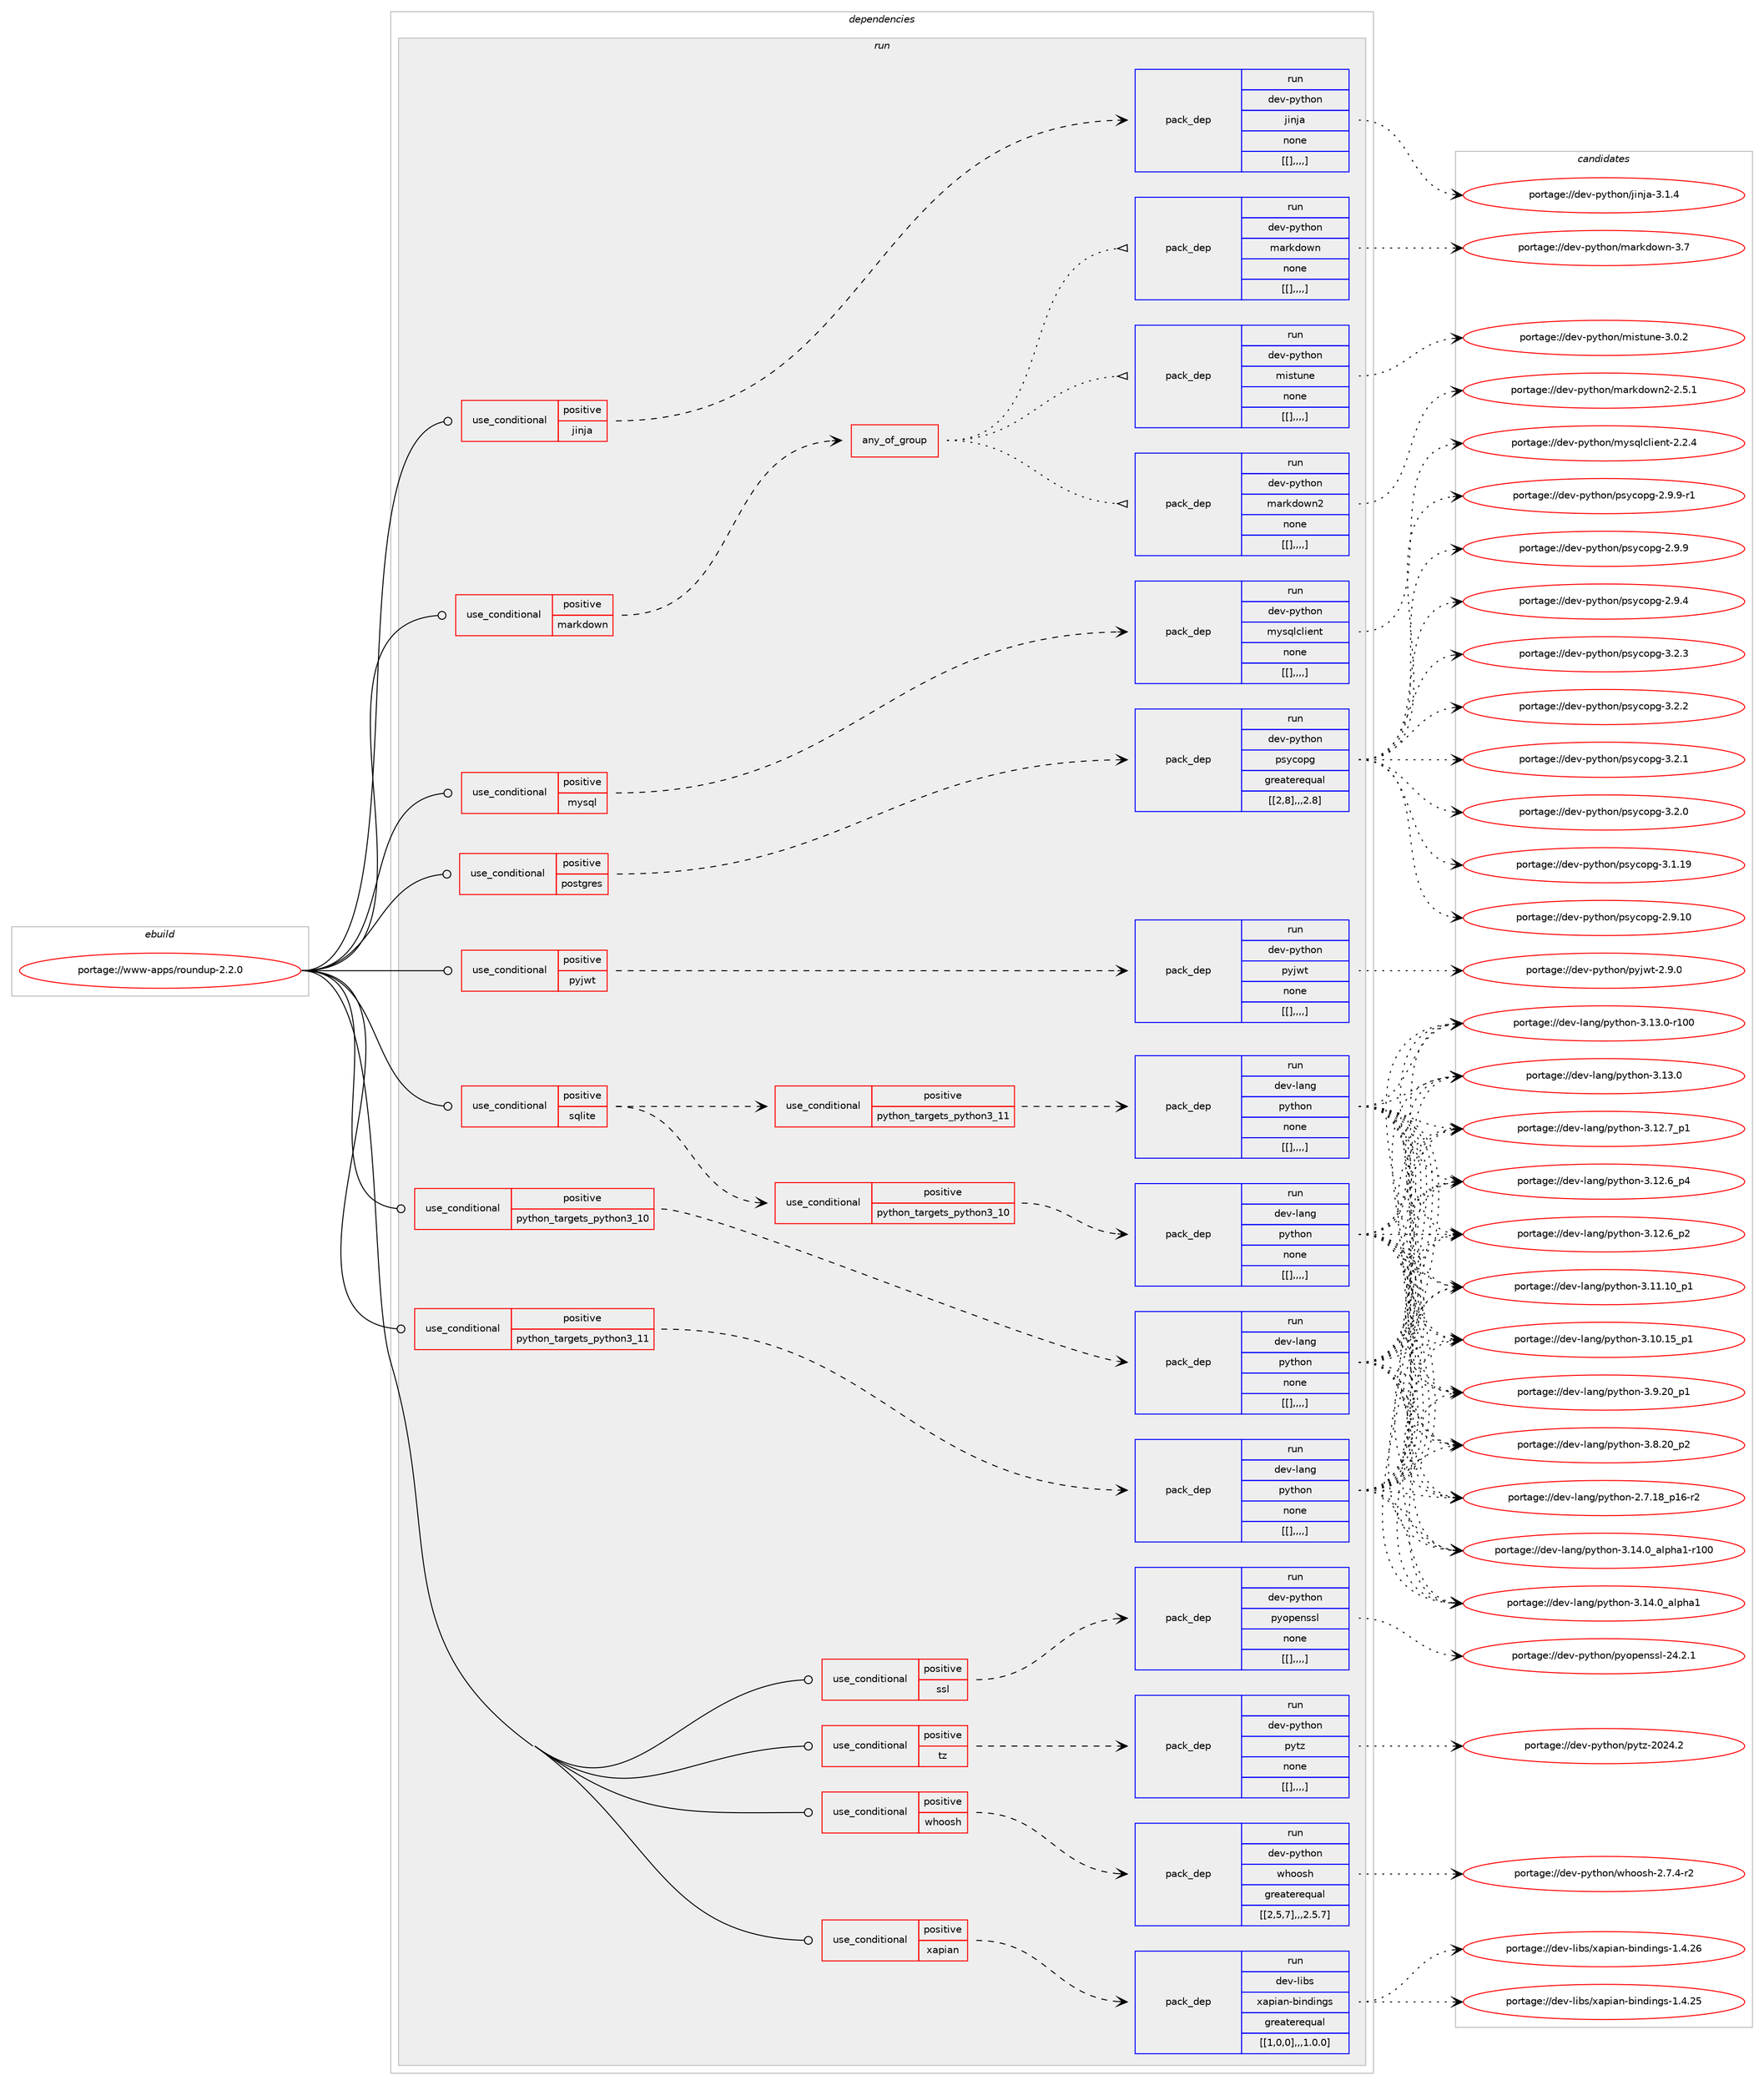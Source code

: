 digraph prolog {

# *************
# Graph options
# *************

newrank=true;
concentrate=true;
compound=true;
graph [rankdir=LR,fontname=Helvetica,fontsize=10,ranksep=1.5];#, ranksep=2.5, nodesep=0.2];
edge  [arrowhead=vee];
node  [fontname=Helvetica,fontsize=10];

# **********
# The ebuild
# **********

subgraph cluster_leftcol {
color=gray;
label=<<i>ebuild</i>>;
id [label="portage://www-apps/roundup-2.2.0", color=red, width=4, href="../www-apps/roundup-2.2.0.svg"];
}

# ****************
# The dependencies
# ****************

subgraph cluster_midcol {
color=gray;
label=<<i>dependencies</i>>;
subgraph cluster_compile {
fillcolor="#eeeeee";
style=filled;
label=<<i>compile</i>>;
}
subgraph cluster_compileandrun {
fillcolor="#eeeeee";
style=filled;
label=<<i>compile and run</i>>;
}
subgraph cluster_run {
fillcolor="#eeeeee";
style=filled;
label=<<i>run</i>>;
subgraph cond126303 {
dependency471755 [label=<<TABLE BORDER="0" CELLBORDER="1" CELLSPACING="0" CELLPADDING="4"><TR><TD ROWSPAN="3" CELLPADDING="10">use_conditional</TD></TR><TR><TD>positive</TD></TR><TR><TD>jinja</TD></TR></TABLE>>, shape=none, color=red];
subgraph pack341910 {
dependency471825 [label=<<TABLE BORDER="0" CELLBORDER="1" CELLSPACING="0" CELLPADDING="4" WIDTH="220"><TR><TD ROWSPAN="6" CELLPADDING="30">pack_dep</TD></TR><TR><TD WIDTH="110">run</TD></TR><TR><TD>dev-python</TD></TR><TR><TD>jinja</TD></TR><TR><TD>none</TD></TR><TR><TD>[[],,,,]</TD></TR></TABLE>>, shape=none, color=blue];
}
dependency471755:e -> dependency471825:w [weight=20,style="dashed",arrowhead="vee"];
}
id:e -> dependency471755:w [weight=20,style="solid",arrowhead="odot"];
subgraph cond126322 {
dependency471831 [label=<<TABLE BORDER="0" CELLBORDER="1" CELLSPACING="0" CELLPADDING="4"><TR><TD ROWSPAN="3" CELLPADDING="10">use_conditional</TD></TR><TR><TD>positive</TD></TR><TR><TD>markdown</TD></TR></TABLE>>, shape=none, color=red];
subgraph any3356 {
dependency471851 [label=<<TABLE BORDER="0" CELLBORDER="1" CELLSPACING="0" CELLPADDING="4"><TR><TD CELLPADDING="10">any_of_group</TD></TR></TABLE>>, shape=none, color=red];subgraph pack341973 {
dependency471871 [label=<<TABLE BORDER="0" CELLBORDER="1" CELLSPACING="0" CELLPADDING="4" WIDTH="220"><TR><TD ROWSPAN="6" CELLPADDING="30">pack_dep</TD></TR><TR><TD WIDTH="110">run</TD></TR><TR><TD>dev-python</TD></TR><TR><TD>markdown</TD></TR><TR><TD>none</TD></TR><TR><TD>[[],,,,]</TD></TR></TABLE>>, shape=none, color=blue];
}
dependency471851:e -> dependency471871:w [weight=20,style="dotted",arrowhead="oinv"];
subgraph pack341986 {
dependency471923 [label=<<TABLE BORDER="0" CELLBORDER="1" CELLSPACING="0" CELLPADDING="4" WIDTH="220"><TR><TD ROWSPAN="6" CELLPADDING="30">pack_dep</TD></TR><TR><TD WIDTH="110">run</TD></TR><TR><TD>dev-python</TD></TR><TR><TD>markdown2</TD></TR><TR><TD>none</TD></TR><TR><TD>[[],,,,]</TD></TR></TABLE>>, shape=none, color=blue];
}
dependency471851:e -> dependency471923:w [weight=20,style="dotted",arrowhead="oinv"];
subgraph pack342029 {
dependency471943 [label=<<TABLE BORDER="0" CELLBORDER="1" CELLSPACING="0" CELLPADDING="4" WIDTH="220"><TR><TD ROWSPAN="6" CELLPADDING="30">pack_dep</TD></TR><TR><TD WIDTH="110">run</TD></TR><TR><TD>dev-python</TD></TR><TR><TD>mistune</TD></TR><TR><TD>none</TD></TR><TR><TD>[[],,,,]</TD></TR></TABLE>>, shape=none, color=blue];
}
dependency471851:e -> dependency471943:w [weight=20,style="dotted",arrowhead="oinv"];
}
dependency471831:e -> dependency471851:w [weight=20,style="dashed",arrowhead="vee"];
}
id:e -> dependency471831:w [weight=20,style="solid",arrowhead="odot"];
subgraph cond126351 {
dependency471987 [label=<<TABLE BORDER="0" CELLBORDER="1" CELLSPACING="0" CELLPADDING="4"><TR><TD ROWSPAN="3" CELLPADDING="10">use_conditional</TD></TR><TR><TD>positive</TD></TR><TR><TD>mysql</TD></TR></TABLE>>, shape=none, color=red];
subgraph pack342086 {
dependency472045 [label=<<TABLE BORDER="0" CELLBORDER="1" CELLSPACING="0" CELLPADDING="4" WIDTH="220"><TR><TD ROWSPAN="6" CELLPADDING="30">pack_dep</TD></TR><TR><TD WIDTH="110">run</TD></TR><TR><TD>dev-python</TD></TR><TR><TD>mysqlclient</TD></TR><TR><TD>none</TD></TR><TR><TD>[[],,,,]</TD></TR></TABLE>>, shape=none, color=blue];
}
dependency471987:e -> dependency472045:w [weight=20,style="dashed",arrowhead="vee"];
}
id:e -> dependency471987:w [weight=20,style="solid",arrowhead="odot"];
subgraph cond126366 {
dependency472069 [label=<<TABLE BORDER="0" CELLBORDER="1" CELLSPACING="0" CELLPADDING="4"><TR><TD ROWSPAN="3" CELLPADDING="10">use_conditional</TD></TR><TR><TD>positive</TD></TR><TR><TD>postgres</TD></TR></TABLE>>, shape=none, color=red];
subgraph pack342136 {
dependency472087 [label=<<TABLE BORDER="0" CELLBORDER="1" CELLSPACING="0" CELLPADDING="4" WIDTH="220"><TR><TD ROWSPAN="6" CELLPADDING="30">pack_dep</TD></TR><TR><TD WIDTH="110">run</TD></TR><TR><TD>dev-python</TD></TR><TR><TD>psycopg</TD></TR><TR><TD>greaterequal</TD></TR><TR><TD>[[2,8],,,2.8]</TD></TR></TABLE>>, shape=none, color=blue];
}
dependency472069:e -> dependency472087:w [weight=20,style="dashed",arrowhead="vee"];
}
id:e -> dependency472069:w [weight=20,style="solid",arrowhead="odot"];
subgraph cond126374 {
dependency472118 [label=<<TABLE BORDER="0" CELLBORDER="1" CELLSPACING="0" CELLPADDING="4"><TR><TD ROWSPAN="3" CELLPADDING="10">use_conditional</TD></TR><TR><TD>positive</TD></TR><TR><TD>pyjwt</TD></TR></TABLE>>, shape=none, color=red];
subgraph pack342171 {
dependency472120 [label=<<TABLE BORDER="0" CELLBORDER="1" CELLSPACING="0" CELLPADDING="4" WIDTH="220"><TR><TD ROWSPAN="6" CELLPADDING="30">pack_dep</TD></TR><TR><TD WIDTH="110">run</TD></TR><TR><TD>dev-python</TD></TR><TR><TD>pyjwt</TD></TR><TR><TD>none</TD></TR><TR><TD>[[],,,,]</TD></TR></TABLE>>, shape=none, color=blue];
}
dependency472118:e -> dependency472120:w [weight=20,style="dashed",arrowhead="vee"];
}
id:e -> dependency472118:w [weight=20,style="solid",arrowhead="odot"];
subgraph cond126392 {
dependency472161 [label=<<TABLE BORDER="0" CELLBORDER="1" CELLSPACING="0" CELLPADDING="4"><TR><TD ROWSPAN="3" CELLPADDING="10">use_conditional</TD></TR><TR><TD>positive</TD></TR><TR><TD>python_targets_python3_10</TD></TR></TABLE>>, shape=none, color=red];
subgraph pack342228 {
dependency472201 [label=<<TABLE BORDER="0" CELLBORDER="1" CELLSPACING="0" CELLPADDING="4" WIDTH="220"><TR><TD ROWSPAN="6" CELLPADDING="30">pack_dep</TD></TR><TR><TD WIDTH="110">run</TD></TR><TR><TD>dev-lang</TD></TR><TR><TD>python</TD></TR><TR><TD>none</TD></TR><TR><TD>[[],,,,]</TD></TR></TABLE>>, shape=none, color=blue];
}
dependency472161:e -> dependency472201:w [weight=20,style="dashed",arrowhead="vee"];
}
id:e -> dependency472161:w [weight=20,style="solid",arrowhead="odot"];
subgraph cond126411 {
dependency472305 [label=<<TABLE BORDER="0" CELLBORDER="1" CELLSPACING="0" CELLPADDING="4"><TR><TD ROWSPAN="3" CELLPADDING="10">use_conditional</TD></TR><TR><TD>positive</TD></TR><TR><TD>python_targets_python3_11</TD></TR></TABLE>>, shape=none, color=red];
subgraph pack342325 {
dependency472342 [label=<<TABLE BORDER="0" CELLBORDER="1" CELLSPACING="0" CELLPADDING="4" WIDTH="220"><TR><TD ROWSPAN="6" CELLPADDING="30">pack_dep</TD></TR><TR><TD WIDTH="110">run</TD></TR><TR><TD>dev-lang</TD></TR><TR><TD>python</TD></TR><TR><TD>none</TD></TR><TR><TD>[[],,,,]</TD></TR></TABLE>>, shape=none, color=blue];
}
dependency472305:e -> dependency472342:w [weight=20,style="dashed",arrowhead="vee"];
}
id:e -> dependency472305:w [weight=20,style="solid",arrowhead="odot"];
subgraph cond126452 {
dependency472424 [label=<<TABLE BORDER="0" CELLBORDER="1" CELLSPACING="0" CELLPADDING="4"><TR><TD ROWSPAN="3" CELLPADDING="10">use_conditional</TD></TR><TR><TD>positive</TD></TR><TR><TD>sqlite</TD></TR></TABLE>>, shape=none, color=red];
subgraph cond126464 {
dependency472462 [label=<<TABLE BORDER="0" CELLBORDER="1" CELLSPACING="0" CELLPADDING="4"><TR><TD ROWSPAN="3" CELLPADDING="10">use_conditional</TD></TR><TR><TD>positive</TD></TR><TR><TD>python_targets_python3_10</TD></TR></TABLE>>, shape=none, color=red];
subgraph pack342425 {
dependency472498 [label=<<TABLE BORDER="0" CELLBORDER="1" CELLSPACING="0" CELLPADDING="4" WIDTH="220"><TR><TD ROWSPAN="6" CELLPADDING="30">pack_dep</TD></TR><TR><TD WIDTH="110">run</TD></TR><TR><TD>dev-lang</TD></TR><TR><TD>python</TD></TR><TR><TD>none</TD></TR><TR><TD>[[],,,,]</TD></TR></TABLE>>, shape=none, color=blue];
}
dependency472462:e -> dependency472498:w [weight=20,style="dashed",arrowhead="vee"];
}
dependency472424:e -> dependency472462:w [weight=20,style="dashed",arrowhead="vee"];
subgraph cond126489 {
dependency472557 [label=<<TABLE BORDER="0" CELLBORDER="1" CELLSPACING="0" CELLPADDING="4"><TR><TD ROWSPAN="3" CELLPADDING="10">use_conditional</TD></TR><TR><TD>positive</TD></TR><TR><TD>python_targets_python3_11</TD></TR></TABLE>>, shape=none, color=red];
subgraph pack342500 {
dependency472589 [label=<<TABLE BORDER="0" CELLBORDER="1" CELLSPACING="0" CELLPADDING="4" WIDTH="220"><TR><TD ROWSPAN="6" CELLPADDING="30">pack_dep</TD></TR><TR><TD WIDTH="110">run</TD></TR><TR><TD>dev-lang</TD></TR><TR><TD>python</TD></TR><TR><TD>none</TD></TR><TR><TD>[[],,,,]</TD></TR></TABLE>>, shape=none, color=blue];
}
dependency472557:e -> dependency472589:w [weight=20,style="dashed",arrowhead="vee"];
}
dependency472424:e -> dependency472557:w [weight=20,style="dashed",arrowhead="vee"];
}
id:e -> dependency472424:w [weight=20,style="solid",arrowhead="odot"];
subgraph cond126504 {
dependency472635 [label=<<TABLE BORDER="0" CELLBORDER="1" CELLSPACING="0" CELLPADDING="4"><TR><TD ROWSPAN="3" CELLPADDING="10">use_conditional</TD></TR><TR><TD>positive</TD></TR><TR><TD>ssl</TD></TR></TABLE>>, shape=none, color=red];
subgraph pack342569 {
dependency472698 [label=<<TABLE BORDER="0" CELLBORDER="1" CELLSPACING="0" CELLPADDING="4" WIDTH="220"><TR><TD ROWSPAN="6" CELLPADDING="30">pack_dep</TD></TR><TR><TD WIDTH="110">run</TD></TR><TR><TD>dev-python</TD></TR><TR><TD>pyopenssl</TD></TR><TR><TD>none</TD></TR><TR><TD>[[],,,,]</TD></TR></TABLE>>, shape=none, color=blue];
}
dependency472635:e -> dependency472698:w [weight=20,style="dashed",arrowhead="vee"];
}
id:e -> dependency472635:w [weight=20,style="solid",arrowhead="odot"];
subgraph cond126529 {
dependency472725 [label=<<TABLE BORDER="0" CELLBORDER="1" CELLSPACING="0" CELLPADDING="4"><TR><TD ROWSPAN="3" CELLPADDING="10">use_conditional</TD></TR><TR><TD>positive</TD></TR><TR><TD>tz</TD></TR></TABLE>>, shape=none, color=red];
subgraph pack342624 {
dependency472770 [label=<<TABLE BORDER="0" CELLBORDER="1" CELLSPACING="0" CELLPADDING="4" WIDTH="220"><TR><TD ROWSPAN="6" CELLPADDING="30">pack_dep</TD></TR><TR><TD WIDTH="110">run</TD></TR><TR><TD>dev-python</TD></TR><TR><TD>pytz</TD></TR><TR><TD>none</TD></TR><TR><TD>[[],,,,]</TD></TR></TABLE>>, shape=none, color=blue];
}
dependency472725:e -> dependency472770:w [weight=20,style="dashed",arrowhead="vee"];
}
id:e -> dependency472725:w [weight=20,style="solid",arrowhead="odot"];
subgraph cond126560 {
dependency472858 [label=<<TABLE BORDER="0" CELLBORDER="1" CELLSPACING="0" CELLPADDING="4"><TR><TD ROWSPAN="3" CELLPADDING="10">use_conditional</TD></TR><TR><TD>positive</TD></TR><TR><TD>whoosh</TD></TR></TABLE>>, shape=none, color=red];
subgraph pack342717 {
dependency472931 [label=<<TABLE BORDER="0" CELLBORDER="1" CELLSPACING="0" CELLPADDING="4" WIDTH="220"><TR><TD ROWSPAN="6" CELLPADDING="30">pack_dep</TD></TR><TR><TD WIDTH="110">run</TD></TR><TR><TD>dev-python</TD></TR><TR><TD>whoosh</TD></TR><TR><TD>greaterequal</TD></TR><TR><TD>[[2,5,7],,,2.5.7]</TD></TR></TABLE>>, shape=none, color=blue];
}
dependency472858:e -> dependency472931:w [weight=20,style="dashed",arrowhead="vee"];
}
id:e -> dependency472858:w [weight=20,style="solid",arrowhead="odot"];
subgraph cond126622 {
dependency472987 [label=<<TABLE BORDER="0" CELLBORDER="1" CELLSPACING="0" CELLPADDING="4"><TR><TD ROWSPAN="3" CELLPADDING="10">use_conditional</TD></TR><TR><TD>positive</TD></TR><TR><TD>xapian</TD></TR></TABLE>>, shape=none, color=red];
subgraph pack342793 {
dependency473011 [label=<<TABLE BORDER="0" CELLBORDER="1" CELLSPACING="0" CELLPADDING="4" WIDTH="220"><TR><TD ROWSPAN="6" CELLPADDING="30">pack_dep</TD></TR><TR><TD WIDTH="110">run</TD></TR><TR><TD>dev-libs</TD></TR><TR><TD>xapian-bindings</TD></TR><TR><TD>greaterequal</TD></TR><TR><TD>[[1,0,0],,,1.0.0]</TD></TR></TABLE>>, shape=none, color=blue];
}
dependency472987:e -> dependency473011:w [weight=20,style="dashed",arrowhead="vee"];
}
id:e -> dependency472987:w [weight=20,style="solid",arrowhead="odot"];
}
}

# **************
# The candidates
# **************

subgraph cluster_choices {
rank=same;
color=gray;
label=<<i>candidates</i>>;

subgraph choice342101 {
color=black;
nodesep=1;
choice100101118451121211161041111104710610511010697455146494652 [label="portage://dev-python/jinja-3.1.4", color=red, width=4,href="../dev-python/jinja-3.1.4.svg"];
dependency471825:e -> choice100101118451121211161041111104710610511010697455146494652:w [style=dotted,weight="100"];
}
subgraph choice342102 {
color=black;
nodesep=1;
choice10010111845112121116104111110471099711410710011111911045514655 [label="portage://dev-python/markdown-3.7", color=red, width=4,href="../dev-python/markdown-3.7.svg"];
dependency471871:e -> choice10010111845112121116104111110471099711410710011111911045514655:w [style=dotted,weight="100"];
}
subgraph choice342111 {
color=black;
nodesep=1;
choice10010111845112121116104111110471099711410710011111911050455046534649 [label="portage://dev-python/markdown2-2.5.1", color=red, width=4,href="../dev-python/markdown2-2.5.1.svg"];
dependency471923:e -> choice10010111845112121116104111110471099711410710011111911050455046534649:w [style=dotted,weight="100"];
}
subgraph choice342112 {
color=black;
nodesep=1;
choice1001011184511212111610411111047109105115116117110101455146484650 [label="portage://dev-python/mistune-3.0.2", color=red, width=4,href="../dev-python/mistune-3.0.2.svg"];
dependency471943:e -> choice1001011184511212111610411111047109105115116117110101455146484650:w [style=dotted,weight="100"];
}
subgraph choice342116 {
color=black;
nodesep=1;
choice100101118451121211161041111104710912111511310899108105101110116455046504652 [label="portage://dev-python/mysqlclient-2.2.4", color=red, width=4,href="../dev-python/mysqlclient-2.2.4.svg"];
dependency472045:e -> choice100101118451121211161041111104710912111511310899108105101110116455046504652:w [style=dotted,weight="100"];
}
subgraph choice342117 {
color=black;
nodesep=1;
choice100101118451121211161041111104711211512199111112103455146504651 [label="portage://dev-python/psycopg-3.2.3", color=red, width=4,href="../dev-python/psycopg-3.2.3.svg"];
choice100101118451121211161041111104711211512199111112103455146504650 [label="portage://dev-python/psycopg-3.2.2", color=red, width=4,href="../dev-python/psycopg-3.2.2.svg"];
choice100101118451121211161041111104711211512199111112103455146504649 [label="portage://dev-python/psycopg-3.2.1", color=red, width=4,href="../dev-python/psycopg-3.2.1.svg"];
choice100101118451121211161041111104711211512199111112103455146504648 [label="portage://dev-python/psycopg-3.2.0", color=red, width=4,href="../dev-python/psycopg-3.2.0.svg"];
choice10010111845112121116104111110471121151219911111210345514649464957 [label="portage://dev-python/psycopg-3.1.19", color=red, width=4,href="../dev-python/psycopg-3.1.19.svg"];
choice10010111845112121116104111110471121151219911111210345504657464948 [label="portage://dev-python/psycopg-2.9.10", color=red, width=4,href="../dev-python/psycopg-2.9.10.svg"];
choice1001011184511212111610411111047112115121991111121034550465746574511449 [label="portage://dev-python/psycopg-2.9.9-r1", color=red, width=4,href="../dev-python/psycopg-2.9.9-r1.svg"];
choice100101118451121211161041111104711211512199111112103455046574657 [label="portage://dev-python/psycopg-2.9.9", color=red, width=4,href="../dev-python/psycopg-2.9.9.svg"];
choice100101118451121211161041111104711211512199111112103455046574652 [label="portage://dev-python/psycopg-2.9.4", color=red, width=4,href="../dev-python/psycopg-2.9.4.svg"];
dependency472087:e -> choice100101118451121211161041111104711211512199111112103455146504651:w [style=dotted,weight="100"];
dependency472087:e -> choice100101118451121211161041111104711211512199111112103455146504650:w [style=dotted,weight="100"];
dependency472087:e -> choice100101118451121211161041111104711211512199111112103455146504649:w [style=dotted,weight="100"];
dependency472087:e -> choice100101118451121211161041111104711211512199111112103455146504648:w [style=dotted,weight="100"];
dependency472087:e -> choice10010111845112121116104111110471121151219911111210345514649464957:w [style=dotted,weight="100"];
dependency472087:e -> choice10010111845112121116104111110471121151219911111210345504657464948:w [style=dotted,weight="100"];
dependency472087:e -> choice1001011184511212111610411111047112115121991111121034550465746574511449:w [style=dotted,weight="100"];
dependency472087:e -> choice100101118451121211161041111104711211512199111112103455046574657:w [style=dotted,weight="100"];
dependency472087:e -> choice100101118451121211161041111104711211512199111112103455046574652:w [style=dotted,weight="100"];
}
subgraph choice342126 {
color=black;
nodesep=1;
choice1001011184511212111610411111047112121106119116455046574648 [label="portage://dev-python/pyjwt-2.9.0", color=red, width=4,href="../dev-python/pyjwt-2.9.0.svg"];
dependency472120:e -> choice1001011184511212111610411111047112121106119116455046574648:w [style=dotted,weight="100"];
}
subgraph choice342128 {
color=black;
nodesep=1;
choice100101118451089711010347112121116104111110455146495246489597108112104974945114494848 [label="portage://dev-lang/python-3.14.0_alpha1-r100", color=red, width=4,href="../dev-lang/python-3.14.0_alpha1-r100.svg"];
choice1001011184510897110103471121211161041111104551464952464895971081121049749 [label="portage://dev-lang/python-3.14.0_alpha1", color=red, width=4,href="../dev-lang/python-3.14.0_alpha1.svg"];
choice1001011184510897110103471121211161041111104551464951464845114494848 [label="portage://dev-lang/python-3.13.0-r100", color=red, width=4,href="../dev-lang/python-3.13.0-r100.svg"];
choice10010111845108971101034711212111610411111045514649514648 [label="portage://dev-lang/python-3.13.0", color=red, width=4,href="../dev-lang/python-3.13.0.svg"];
choice100101118451089711010347112121116104111110455146495046559511249 [label="portage://dev-lang/python-3.12.7_p1", color=red, width=4,href="../dev-lang/python-3.12.7_p1.svg"];
choice100101118451089711010347112121116104111110455146495046549511252 [label="portage://dev-lang/python-3.12.6_p4", color=red, width=4,href="../dev-lang/python-3.12.6_p4.svg"];
choice100101118451089711010347112121116104111110455146495046549511250 [label="portage://dev-lang/python-3.12.6_p2", color=red, width=4,href="../dev-lang/python-3.12.6_p2.svg"];
choice10010111845108971101034711212111610411111045514649494649489511249 [label="portage://dev-lang/python-3.11.10_p1", color=red, width=4,href="../dev-lang/python-3.11.10_p1.svg"];
choice10010111845108971101034711212111610411111045514649484649539511249 [label="portage://dev-lang/python-3.10.15_p1", color=red, width=4,href="../dev-lang/python-3.10.15_p1.svg"];
choice100101118451089711010347112121116104111110455146574650489511249 [label="portage://dev-lang/python-3.9.20_p1", color=red, width=4,href="../dev-lang/python-3.9.20_p1.svg"];
choice100101118451089711010347112121116104111110455146564650489511250 [label="portage://dev-lang/python-3.8.20_p2", color=red, width=4,href="../dev-lang/python-3.8.20_p2.svg"];
choice100101118451089711010347112121116104111110455046554649569511249544511450 [label="portage://dev-lang/python-2.7.18_p16-r2", color=red, width=4,href="../dev-lang/python-2.7.18_p16-r2.svg"];
dependency472201:e -> choice100101118451089711010347112121116104111110455146495246489597108112104974945114494848:w [style=dotted,weight="100"];
dependency472201:e -> choice1001011184510897110103471121211161041111104551464952464895971081121049749:w [style=dotted,weight="100"];
dependency472201:e -> choice1001011184510897110103471121211161041111104551464951464845114494848:w [style=dotted,weight="100"];
dependency472201:e -> choice10010111845108971101034711212111610411111045514649514648:w [style=dotted,weight="100"];
dependency472201:e -> choice100101118451089711010347112121116104111110455146495046559511249:w [style=dotted,weight="100"];
dependency472201:e -> choice100101118451089711010347112121116104111110455146495046549511252:w [style=dotted,weight="100"];
dependency472201:e -> choice100101118451089711010347112121116104111110455146495046549511250:w [style=dotted,weight="100"];
dependency472201:e -> choice10010111845108971101034711212111610411111045514649494649489511249:w [style=dotted,weight="100"];
dependency472201:e -> choice10010111845108971101034711212111610411111045514649484649539511249:w [style=dotted,weight="100"];
dependency472201:e -> choice100101118451089711010347112121116104111110455146574650489511249:w [style=dotted,weight="100"];
dependency472201:e -> choice100101118451089711010347112121116104111110455146564650489511250:w [style=dotted,weight="100"];
dependency472201:e -> choice100101118451089711010347112121116104111110455046554649569511249544511450:w [style=dotted,weight="100"];
}
subgraph choice342134 {
color=black;
nodesep=1;
choice100101118451089711010347112121116104111110455146495246489597108112104974945114494848 [label="portage://dev-lang/python-3.14.0_alpha1-r100", color=red, width=4,href="../dev-lang/python-3.14.0_alpha1-r100.svg"];
choice1001011184510897110103471121211161041111104551464952464895971081121049749 [label="portage://dev-lang/python-3.14.0_alpha1", color=red, width=4,href="../dev-lang/python-3.14.0_alpha1.svg"];
choice1001011184510897110103471121211161041111104551464951464845114494848 [label="portage://dev-lang/python-3.13.0-r100", color=red, width=4,href="../dev-lang/python-3.13.0-r100.svg"];
choice10010111845108971101034711212111610411111045514649514648 [label="portage://dev-lang/python-3.13.0", color=red, width=4,href="../dev-lang/python-3.13.0.svg"];
choice100101118451089711010347112121116104111110455146495046559511249 [label="portage://dev-lang/python-3.12.7_p1", color=red, width=4,href="../dev-lang/python-3.12.7_p1.svg"];
choice100101118451089711010347112121116104111110455146495046549511252 [label="portage://dev-lang/python-3.12.6_p4", color=red, width=4,href="../dev-lang/python-3.12.6_p4.svg"];
choice100101118451089711010347112121116104111110455146495046549511250 [label="portage://dev-lang/python-3.12.6_p2", color=red, width=4,href="../dev-lang/python-3.12.6_p2.svg"];
choice10010111845108971101034711212111610411111045514649494649489511249 [label="portage://dev-lang/python-3.11.10_p1", color=red, width=4,href="../dev-lang/python-3.11.10_p1.svg"];
choice10010111845108971101034711212111610411111045514649484649539511249 [label="portage://dev-lang/python-3.10.15_p1", color=red, width=4,href="../dev-lang/python-3.10.15_p1.svg"];
choice100101118451089711010347112121116104111110455146574650489511249 [label="portage://dev-lang/python-3.9.20_p1", color=red, width=4,href="../dev-lang/python-3.9.20_p1.svg"];
choice100101118451089711010347112121116104111110455146564650489511250 [label="portage://dev-lang/python-3.8.20_p2", color=red, width=4,href="../dev-lang/python-3.8.20_p2.svg"];
choice100101118451089711010347112121116104111110455046554649569511249544511450 [label="portage://dev-lang/python-2.7.18_p16-r2", color=red, width=4,href="../dev-lang/python-2.7.18_p16-r2.svg"];
dependency472342:e -> choice100101118451089711010347112121116104111110455146495246489597108112104974945114494848:w [style=dotted,weight="100"];
dependency472342:e -> choice1001011184510897110103471121211161041111104551464952464895971081121049749:w [style=dotted,weight="100"];
dependency472342:e -> choice1001011184510897110103471121211161041111104551464951464845114494848:w [style=dotted,weight="100"];
dependency472342:e -> choice10010111845108971101034711212111610411111045514649514648:w [style=dotted,weight="100"];
dependency472342:e -> choice100101118451089711010347112121116104111110455146495046559511249:w [style=dotted,weight="100"];
dependency472342:e -> choice100101118451089711010347112121116104111110455146495046549511252:w [style=dotted,weight="100"];
dependency472342:e -> choice100101118451089711010347112121116104111110455146495046549511250:w [style=dotted,weight="100"];
dependency472342:e -> choice10010111845108971101034711212111610411111045514649494649489511249:w [style=dotted,weight="100"];
dependency472342:e -> choice10010111845108971101034711212111610411111045514649484649539511249:w [style=dotted,weight="100"];
dependency472342:e -> choice100101118451089711010347112121116104111110455146574650489511249:w [style=dotted,weight="100"];
dependency472342:e -> choice100101118451089711010347112121116104111110455146564650489511250:w [style=dotted,weight="100"];
dependency472342:e -> choice100101118451089711010347112121116104111110455046554649569511249544511450:w [style=dotted,weight="100"];
}
subgraph choice342138 {
color=black;
nodesep=1;
choice100101118451089711010347112121116104111110455146495246489597108112104974945114494848 [label="portage://dev-lang/python-3.14.0_alpha1-r100", color=red, width=4,href="../dev-lang/python-3.14.0_alpha1-r100.svg"];
choice1001011184510897110103471121211161041111104551464952464895971081121049749 [label="portage://dev-lang/python-3.14.0_alpha1", color=red, width=4,href="../dev-lang/python-3.14.0_alpha1.svg"];
choice1001011184510897110103471121211161041111104551464951464845114494848 [label="portage://dev-lang/python-3.13.0-r100", color=red, width=4,href="../dev-lang/python-3.13.0-r100.svg"];
choice10010111845108971101034711212111610411111045514649514648 [label="portage://dev-lang/python-3.13.0", color=red, width=4,href="../dev-lang/python-3.13.0.svg"];
choice100101118451089711010347112121116104111110455146495046559511249 [label="portage://dev-lang/python-3.12.7_p1", color=red, width=4,href="../dev-lang/python-3.12.7_p1.svg"];
choice100101118451089711010347112121116104111110455146495046549511252 [label="portage://dev-lang/python-3.12.6_p4", color=red, width=4,href="../dev-lang/python-3.12.6_p4.svg"];
choice100101118451089711010347112121116104111110455146495046549511250 [label="portage://dev-lang/python-3.12.6_p2", color=red, width=4,href="../dev-lang/python-3.12.6_p2.svg"];
choice10010111845108971101034711212111610411111045514649494649489511249 [label="portage://dev-lang/python-3.11.10_p1", color=red, width=4,href="../dev-lang/python-3.11.10_p1.svg"];
choice10010111845108971101034711212111610411111045514649484649539511249 [label="portage://dev-lang/python-3.10.15_p1", color=red, width=4,href="../dev-lang/python-3.10.15_p1.svg"];
choice100101118451089711010347112121116104111110455146574650489511249 [label="portage://dev-lang/python-3.9.20_p1", color=red, width=4,href="../dev-lang/python-3.9.20_p1.svg"];
choice100101118451089711010347112121116104111110455146564650489511250 [label="portage://dev-lang/python-3.8.20_p2", color=red, width=4,href="../dev-lang/python-3.8.20_p2.svg"];
choice100101118451089711010347112121116104111110455046554649569511249544511450 [label="portage://dev-lang/python-2.7.18_p16-r2", color=red, width=4,href="../dev-lang/python-2.7.18_p16-r2.svg"];
dependency472498:e -> choice100101118451089711010347112121116104111110455146495246489597108112104974945114494848:w [style=dotted,weight="100"];
dependency472498:e -> choice1001011184510897110103471121211161041111104551464952464895971081121049749:w [style=dotted,weight="100"];
dependency472498:e -> choice1001011184510897110103471121211161041111104551464951464845114494848:w [style=dotted,weight="100"];
dependency472498:e -> choice10010111845108971101034711212111610411111045514649514648:w [style=dotted,weight="100"];
dependency472498:e -> choice100101118451089711010347112121116104111110455146495046559511249:w [style=dotted,weight="100"];
dependency472498:e -> choice100101118451089711010347112121116104111110455146495046549511252:w [style=dotted,weight="100"];
dependency472498:e -> choice100101118451089711010347112121116104111110455146495046549511250:w [style=dotted,weight="100"];
dependency472498:e -> choice10010111845108971101034711212111610411111045514649494649489511249:w [style=dotted,weight="100"];
dependency472498:e -> choice10010111845108971101034711212111610411111045514649484649539511249:w [style=dotted,weight="100"];
dependency472498:e -> choice100101118451089711010347112121116104111110455146574650489511249:w [style=dotted,weight="100"];
dependency472498:e -> choice100101118451089711010347112121116104111110455146564650489511250:w [style=dotted,weight="100"];
dependency472498:e -> choice100101118451089711010347112121116104111110455046554649569511249544511450:w [style=dotted,weight="100"];
}
subgraph choice342140 {
color=black;
nodesep=1;
choice100101118451089711010347112121116104111110455146495246489597108112104974945114494848 [label="portage://dev-lang/python-3.14.0_alpha1-r100", color=red, width=4,href="../dev-lang/python-3.14.0_alpha1-r100.svg"];
choice1001011184510897110103471121211161041111104551464952464895971081121049749 [label="portage://dev-lang/python-3.14.0_alpha1", color=red, width=4,href="../dev-lang/python-3.14.0_alpha1.svg"];
choice1001011184510897110103471121211161041111104551464951464845114494848 [label="portage://dev-lang/python-3.13.0-r100", color=red, width=4,href="../dev-lang/python-3.13.0-r100.svg"];
choice10010111845108971101034711212111610411111045514649514648 [label="portage://dev-lang/python-3.13.0", color=red, width=4,href="../dev-lang/python-3.13.0.svg"];
choice100101118451089711010347112121116104111110455146495046559511249 [label="portage://dev-lang/python-3.12.7_p1", color=red, width=4,href="../dev-lang/python-3.12.7_p1.svg"];
choice100101118451089711010347112121116104111110455146495046549511252 [label="portage://dev-lang/python-3.12.6_p4", color=red, width=4,href="../dev-lang/python-3.12.6_p4.svg"];
choice100101118451089711010347112121116104111110455146495046549511250 [label="portage://dev-lang/python-3.12.6_p2", color=red, width=4,href="../dev-lang/python-3.12.6_p2.svg"];
choice10010111845108971101034711212111610411111045514649494649489511249 [label="portage://dev-lang/python-3.11.10_p1", color=red, width=4,href="../dev-lang/python-3.11.10_p1.svg"];
choice10010111845108971101034711212111610411111045514649484649539511249 [label="portage://dev-lang/python-3.10.15_p1", color=red, width=4,href="../dev-lang/python-3.10.15_p1.svg"];
choice100101118451089711010347112121116104111110455146574650489511249 [label="portage://dev-lang/python-3.9.20_p1", color=red, width=4,href="../dev-lang/python-3.9.20_p1.svg"];
choice100101118451089711010347112121116104111110455146564650489511250 [label="portage://dev-lang/python-3.8.20_p2", color=red, width=4,href="../dev-lang/python-3.8.20_p2.svg"];
choice100101118451089711010347112121116104111110455046554649569511249544511450 [label="portage://dev-lang/python-2.7.18_p16-r2", color=red, width=4,href="../dev-lang/python-2.7.18_p16-r2.svg"];
dependency472589:e -> choice100101118451089711010347112121116104111110455146495246489597108112104974945114494848:w [style=dotted,weight="100"];
dependency472589:e -> choice1001011184510897110103471121211161041111104551464952464895971081121049749:w [style=dotted,weight="100"];
dependency472589:e -> choice1001011184510897110103471121211161041111104551464951464845114494848:w [style=dotted,weight="100"];
dependency472589:e -> choice10010111845108971101034711212111610411111045514649514648:w [style=dotted,weight="100"];
dependency472589:e -> choice100101118451089711010347112121116104111110455146495046559511249:w [style=dotted,weight="100"];
dependency472589:e -> choice100101118451089711010347112121116104111110455146495046549511252:w [style=dotted,weight="100"];
dependency472589:e -> choice100101118451089711010347112121116104111110455146495046549511250:w [style=dotted,weight="100"];
dependency472589:e -> choice10010111845108971101034711212111610411111045514649494649489511249:w [style=dotted,weight="100"];
dependency472589:e -> choice10010111845108971101034711212111610411111045514649484649539511249:w [style=dotted,weight="100"];
dependency472589:e -> choice100101118451089711010347112121116104111110455146574650489511249:w [style=dotted,weight="100"];
dependency472589:e -> choice100101118451089711010347112121116104111110455146564650489511250:w [style=dotted,weight="100"];
dependency472589:e -> choice100101118451089711010347112121116104111110455046554649569511249544511450:w [style=dotted,weight="100"];
}
subgraph choice342149 {
color=black;
nodesep=1;
choice100101118451121211161041111104711212111111210111011511510845505246504649 [label="portage://dev-python/pyopenssl-24.2.1", color=red, width=4,href="../dev-python/pyopenssl-24.2.1.svg"];
dependency472698:e -> choice100101118451121211161041111104711212111111210111011511510845505246504649:w [style=dotted,weight="100"];
}
subgraph choice342151 {
color=black;
nodesep=1;
choice100101118451121211161041111104711212111612245504850524650 [label="portage://dev-python/pytz-2024.2", color=red, width=4,href="../dev-python/pytz-2024.2.svg"];
dependency472770:e -> choice100101118451121211161041111104711212111612245504850524650:w [style=dotted,weight="100"];
}
subgraph choice342158 {
color=black;
nodesep=1;
choice10010111845112121116104111110471191041111111151044550465546524511450 [label="portage://dev-python/whoosh-2.7.4-r2", color=red, width=4,href="../dev-python/whoosh-2.7.4-r2.svg"];
dependency472931:e -> choice10010111845112121116104111110471191041111111151044550465546524511450:w [style=dotted,weight="100"];
}
subgraph choice342165 {
color=black;
nodesep=1;
choice1001011184510810598115471209711210597110459810511010010511010311545494652465054 [label="portage://dev-libs/xapian-bindings-1.4.26", color=red, width=4,href="../dev-libs/xapian-bindings-1.4.26.svg"];
choice1001011184510810598115471209711210597110459810511010010511010311545494652465053 [label="portage://dev-libs/xapian-bindings-1.4.25", color=red, width=4,href="../dev-libs/xapian-bindings-1.4.25.svg"];
dependency473011:e -> choice1001011184510810598115471209711210597110459810511010010511010311545494652465054:w [style=dotted,weight="100"];
dependency473011:e -> choice1001011184510810598115471209711210597110459810511010010511010311545494652465053:w [style=dotted,weight="100"];
}
}

}
